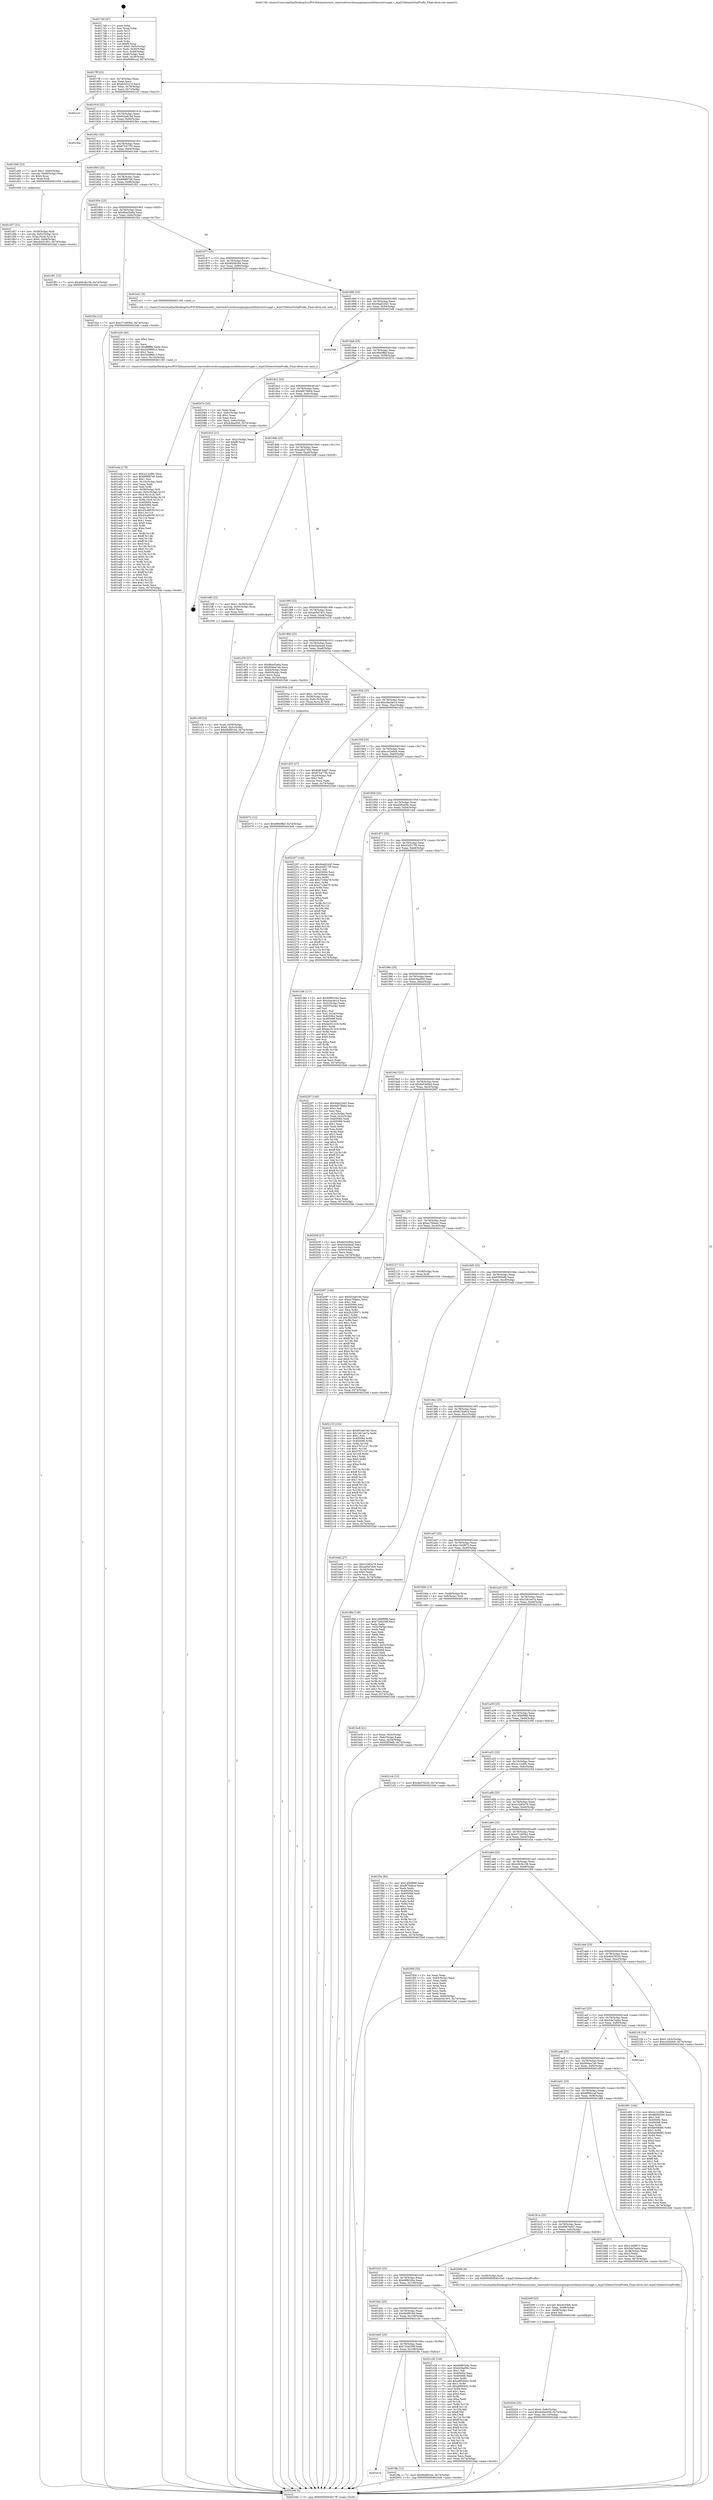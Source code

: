 digraph "0x4017d0" {
  label = "0x4017d0 (/mnt/c/Users/mathe/Desktop/tcc/POCII/binaries/extr_reactosdriversbusacpiacpicautilitiesutstrsuppt.c_AcpiUtDetectOctalPrefix_Final-ollvm.out::main(0))"
  labelloc = "t"
  node[shape=record]

  Entry [label="",width=0.3,height=0.3,shape=circle,fillcolor=black,style=filled]
  "0x4017ff" [label="{
     0x4017ff [23]\l
     | [instrs]\l
     &nbsp;&nbsp;0x4017ff \<+3\>: mov -0x74(%rbp),%eax\l
     &nbsp;&nbsp;0x401802 \<+2\>: mov %eax,%ecx\l
     &nbsp;&nbsp;0x401804 \<+6\>: sub $0x8325221f,%ecx\l
     &nbsp;&nbsp;0x40180a \<+3\>: mov %eax,-0x78(%rbp)\l
     &nbsp;&nbsp;0x40180d \<+3\>: mov %ecx,-0x7c(%rbp)\l
     &nbsp;&nbsp;0x401810 \<+6\>: je 00000000004021e3 \<main+0xa13\>\l
  }"]
  "0x4021e3" [label="{
     0x4021e3\l
  }", style=dashed]
  "0x401816" [label="{
     0x401816 [22]\l
     | [instrs]\l
     &nbsp;&nbsp;0x401816 \<+5\>: jmp 000000000040181b \<main+0x4b\>\l
     &nbsp;&nbsp;0x40181b \<+3\>: mov -0x78(%rbp),%eax\l
     &nbsp;&nbsp;0x40181e \<+5\>: sub $0x853a819d,%eax\l
     &nbsp;&nbsp;0x401823 \<+3\>: mov %eax,-0x80(%rbp)\l
     &nbsp;&nbsp;0x401826 \<+6\>: je 00000000004023be \<main+0xbee\>\l
  }"]
  Exit [label="",width=0.3,height=0.3,shape=circle,fillcolor=black,style=filled,peripheries=2]
  "0x4023be" [label="{
     0x4023be\l
  }", style=dashed]
  "0x40182c" [label="{
     0x40182c [25]\l
     | [instrs]\l
     &nbsp;&nbsp;0x40182c \<+5\>: jmp 0000000000401831 \<main+0x61\>\l
     &nbsp;&nbsp;0x401831 \<+3\>: mov -0x78(%rbp),%eax\l
     &nbsp;&nbsp;0x401834 \<+5\>: sub $0x875477f5,%eax\l
     &nbsp;&nbsp;0x401839 \<+6\>: mov %eax,-0x84(%rbp)\l
     &nbsp;&nbsp;0x40183f \<+6\>: je 0000000000401d40 \<main+0x570\>\l
  }"]
  "0x402133" [label="{
     0x402133 [152]\l
     | [instrs]\l
     &nbsp;&nbsp;0x402133 \<+5\>: mov $0x853a819d,%ecx\l
     &nbsp;&nbsp;0x402138 \<+5\>: mov $0x1bb1ee7a,%edx\l
     &nbsp;&nbsp;0x40213d \<+3\>: mov $0x1,%sil\l
     &nbsp;&nbsp;0x402140 \<+8\>: mov 0x405064,%r8d\l
     &nbsp;&nbsp;0x402148 \<+8\>: mov 0x405068,%r9d\l
     &nbsp;&nbsp;0x402150 \<+3\>: mov %r8d,%r10d\l
     &nbsp;&nbsp;0x402153 \<+7\>: add $0x3767c147,%r10d\l
     &nbsp;&nbsp;0x40215a \<+4\>: sub $0x1,%r10d\l
     &nbsp;&nbsp;0x40215e \<+7\>: sub $0x3767c147,%r10d\l
     &nbsp;&nbsp;0x402165 \<+4\>: imul %r10d,%r8d\l
     &nbsp;&nbsp;0x402169 \<+4\>: and $0x1,%r8d\l
     &nbsp;&nbsp;0x40216d \<+4\>: cmp $0x0,%r8d\l
     &nbsp;&nbsp;0x402171 \<+4\>: sete %r11b\l
     &nbsp;&nbsp;0x402175 \<+4\>: cmp $0xa,%r9d\l
     &nbsp;&nbsp;0x402179 \<+3\>: setl %bl\l
     &nbsp;&nbsp;0x40217c \<+3\>: mov %r11b,%r14b\l
     &nbsp;&nbsp;0x40217f \<+4\>: xor $0xff,%r14b\l
     &nbsp;&nbsp;0x402183 \<+3\>: mov %bl,%r15b\l
     &nbsp;&nbsp;0x402186 \<+4\>: xor $0xff,%r15b\l
     &nbsp;&nbsp;0x40218a \<+4\>: xor $0x1,%sil\l
     &nbsp;&nbsp;0x40218e \<+3\>: mov %r14b,%r12b\l
     &nbsp;&nbsp;0x402191 \<+4\>: and $0xff,%r12b\l
     &nbsp;&nbsp;0x402195 \<+3\>: and %sil,%r11b\l
     &nbsp;&nbsp;0x402198 \<+3\>: mov %r15b,%r13b\l
     &nbsp;&nbsp;0x40219b \<+4\>: and $0xff,%r13b\l
     &nbsp;&nbsp;0x40219f \<+3\>: and %sil,%bl\l
     &nbsp;&nbsp;0x4021a2 \<+3\>: or %r11b,%r12b\l
     &nbsp;&nbsp;0x4021a5 \<+3\>: or %bl,%r13b\l
     &nbsp;&nbsp;0x4021a8 \<+3\>: xor %r13b,%r12b\l
     &nbsp;&nbsp;0x4021ab \<+3\>: or %r15b,%r14b\l
     &nbsp;&nbsp;0x4021ae \<+4\>: xor $0xff,%r14b\l
     &nbsp;&nbsp;0x4021b2 \<+4\>: or $0x1,%sil\l
     &nbsp;&nbsp;0x4021b6 \<+3\>: and %sil,%r14b\l
     &nbsp;&nbsp;0x4021b9 \<+3\>: or %r14b,%r12b\l
     &nbsp;&nbsp;0x4021bc \<+4\>: test $0x1,%r12b\l
     &nbsp;&nbsp;0x4021c0 \<+3\>: cmovne %edx,%ecx\l
     &nbsp;&nbsp;0x4021c3 \<+3\>: mov %ecx,-0x74(%rbp)\l
     &nbsp;&nbsp;0x4021c6 \<+5\>: jmp 00000000004023dd \<main+0xc0d\>\l
  }"]
  "0x401d40" [label="{
     0x401d40 [23]\l
     | [instrs]\l
     &nbsp;&nbsp;0x401d40 \<+7\>: movl $0x1,-0x60(%rbp)\l
     &nbsp;&nbsp;0x401d47 \<+4\>: movslq -0x60(%rbp),%rax\l
     &nbsp;&nbsp;0x401d4b \<+4\>: shl $0x0,%rax\l
     &nbsp;&nbsp;0x401d4f \<+3\>: mov %rax,%rdi\l
     &nbsp;&nbsp;0x401d52 \<+5\>: call 0000000000401050 \<malloc@plt\>\l
     | [calls]\l
     &nbsp;&nbsp;0x401050 \{1\} (unknown)\l
  }"]
  "0x401845" [label="{
     0x401845 [25]\l
     | [instrs]\l
     &nbsp;&nbsp;0x401845 \<+5\>: jmp 000000000040184a \<main+0x7a\>\l
     &nbsp;&nbsp;0x40184a \<+3\>: mov -0x78(%rbp),%eax\l
     &nbsp;&nbsp;0x40184d \<+5\>: sub $0x899f97e6,%eax\l
     &nbsp;&nbsp;0x401852 \<+6\>: mov %eax,-0x88(%rbp)\l
     &nbsp;&nbsp;0x401858 \<+6\>: je 0000000000401f01 \<main+0x731\>\l
  }"]
  "0x402072" [label="{
     0x402072 [12]\l
     | [instrs]\l
     &nbsp;&nbsp;0x402072 \<+7\>: movl $0x9660ffef,-0x74(%rbp)\l
     &nbsp;&nbsp;0x402079 \<+5\>: jmp 00000000004023dd \<main+0xc0d\>\l
  }"]
  "0x401f01" [label="{
     0x401f01 [12]\l
     | [instrs]\l
     &nbsp;&nbsp;0x401f01 \<+7\>: movl $0x40b3b158,-0x74(%rbp)\l
     &nbsp;&nbsp;0x401f08 \<+5\>: jmp 00000000004023dd \<main+0xc0d\>\l
  }"]
  "0x40185e" [label="{
     0x40185e [25]\l
     | [instrs]\l
     &nbsp;&nbsp;0x40185e \<+5\>: jmp 0000000000401863 \<main+0x93\>\l
     &nbsp;&nbsp;0x401863 \<+3\>: mov -0x78(%rbp),%eax\l
     &nbsp;&nbsp;0x401866 \<+5\>: sub $0x8ba45a6a,%eax\l
     &nbsp;&nbsp;0x40186b \<+6\>: mov %eax,-0x8c(%rbp)\l
     &nbsp;&nbsp;0x401871 \<+6\>: je 0000000000401f2e \<main+0x75e\>\l
  }"]
  "0x402026" [label="{
     0x402026 [25]\l
     | [instrs]\l
     &nbsp;&nbsp;0x402026 \<+7\>: movl $0x0,-0x6c(%rbp)\l
     &nbsp;&nbsp;0x40202d \<+7\>: movl $0xdc9ae056,-0x74(%rbp)\l
     &nbsp;&nbsp;0x402034 \<+6\>: mov %eax,-0x110(%rbp)\l
     &nbsp;&nbsp;0x40203a \<+5\>: jmp 00000000004023dd \<main+0xc0d\>\l
  }"]
  "0x401f2e" [label="{
     0x401f2e [12]\l
     | [instrs]\l
     &nbsp;&nbsp;0x401f2e \<+7\>: movl $0x371695b2,-0x74(%rbp)\l
     &nbsp;&nbsp;0x401f35 \<+5\>: jmp 00000000004023dd \<main+0xc0d\>\l
  }"]
  "0x401877" [label="{
     0x401877 [25]\l
     | [instrs]\l
     &nbsp;&nbsp;0x401877 \<+5\>: jmp 000000000040187c \<main+0xac\>\l
     &nbsp;&nbsp;0x40187c \<+3\>: mov -0x78(%rbp),%eax\l
     &nbsp;&nbsp;0x40187f \<+5\>: sub $0x8fd56284,%eax\l
     &nbsp;&nbsp;0x401884 \<+6\>: mov %eax,-0x90(%rbp)\l
     &nbsp;&nbsp;0x40188a \<+6\>: je 0000000000401e21 \<main+0x651\>\l
  }"]
  "0x40200f" [label="{
     0x40200f [23]\l
     | [instrs]\l
     &nbsp;&nbsp;0x40200f \<+10\>: movabs $0x4030b6,%rdi\l
     &nbsp;&nbsp;0x402019 \<+3\>: mov %eax,-0x68(%rbp)\l
     &nbsp;&nbsp;0x40201c \<+3\>: mov -0x68(%rbp),%esi\l
     &nbsp;&nbsp;0x40201f \<+2\>: mov $0x0,%al\l
     &nbsp;&nbsp;0x402021 \<+5\>: call 0000000000401040 \<printf@plt\>\l
     | [calls]\l
     &nbsp;&nbsp;0x401040 \{1\} (unknown)\l
  }"]
  "0x401e21" [label="{
     0x401e21 [5]\l
     | [instrs]\l
     &nbsp;&nbsp;0x401e21 \<+5\>: call 0000000000401160 \<next_i\>\l
     | [calls]\l
     &nbsp;&nbsp;0x401160 \{1\} (/mnt/c/Users/mathe/Desktop/tcc/POCII/binaries/extr_reactosdriversbusacpiacpicautilitiesutstrsuppt.c_AcpiUtDetectOctalPrefix_Final-ollvm.out::next_i)\l
  }"]
  "0x401890" [label="{
     0x401890 [25]\l
     | [instrs]\l
     &nbsp;&nbsp;0x401890 \<+5\>: jmp 0000000000401895 \<main+0xc5\>\l
     &nbsp;&nbsp;0x401895 \<+3\>: mov -0x78(%rbp),%eax\l
     &nbsp;&nbsp;0x401898 \<+5\>: sub $0x94a02445,%eax\l
     &nbsp;&nbsp;0x40189d \<+6\>: mov %eax,-0x94(%rbp)\l
     &nbsp;&nbsp;0x4018a3 \<+6\>: je 00000000004023d6 \<main+0xc06\>\l
  }"]
  "0x401b7e" [label="{
     0x401b7e\l
  }", style=dashed]
  "0x4023d6" [label="{
     0x4023d6\l
  }", style=dashed]
  "0x4018a9" [label="{
     0x4018a9 [25]\l
     | [instrs]\l
     &nbsp;&nbsp;0x4018a9 \<+5\>: jmp 00000000004018ae \<main+0xde\>\l
     &nbsp;&nbsp;0x4018ae \<+3\>: mov -0x78(%rbp),%eax\l
     &nbsp;&nbsp;0x4018b1 \<+5\>: sub $0x9660ffef,%eax\l
     &nbsp;&nbsp;0x4018b6 \<+6\>: mov %eax,-0x98(%rbp)\l
     &nbsp;&nbsp;0x4018bc \<+6\>: je 000000000040207e \<main+0x8ae\>\l
  }"]
  "0x401ffa" [label="{
     0x401ffa [12]\l
     | [instrs]\l
     &nbsp;&nbsp;0x401ffa \<+7\>: movl $0x6bdf916d,-0x74(%rbp)\l
     &nbsp;&nbsp;0x402001 \<+5\>: jmp 00000000004023dd \<main+0xc0d\>\l
  }"]
  "0x40207e" [label="{
     0x40207e [25]\l
     | [instrs]\l
     &nbsp;&nbsp;0x40207e \<+2\>: xor %eax,%eax\l
     &nbsp;&nbsp;0x402080 \<+3\>: mov -0x6c(%rbp),%ecx\l
     &nbsp;&nbsp;0x402083 \<+3\>: sub $0x1,%eax\l
     &nbsp;&nbsp;0x402086 \<+2\>: sub %eax,%ecx\l
     &nbsp;&nbsp;0x402088 \<+3\>: mov %ecx,-0x6c(%rbp)\l
     &nbsp;&nbsp;0x40208b \<+7\>: movl $0xdc9ae056,-0x74(%rbp)\l
     &nbsp;&nbsp;0x402092 \<+5\>: jmp 00000000004023dd \<main+0xc0d\>\l
  }"]
  "0x4018c2" [label="{
     0x4018c2 [25]\l
     | [instrs]\l
     &nbsp;&nbsp;0x4018c2 \<+5\>: jmp 00000000004018c7 \<main+0xf7\>\l
     &nbsp;&nbsp;0x4018c7 \<+3\>: mov -0x78(%rbp),%eax\l
     &nbsp;&nbsp;0x4018ca \<+5\>: sub $0x9d079b64,%eax\l
     &nbsp;&nbsp;0x4018cf \<+6\>: mov %eax,-0x9c(%rbp)\l
     &nbsp;&nbsp;0x4018d5 \<+6\>: je 0000000000402323 \<main+0xb53\>\l
  }"]
  "0x401e4e" [label="{
     0x401e4e [179]\l
     | [instrs]\l
     &nbsp;&nbsp;0x401e4e \<+5\>: mov $0x2c12cf0b,%ecx\l
     &nbsp;&nbsp;0x401e53 \<+5\>: mov $0x899f97e6,%edx\l
     &nbsp;&nbsp;0x401e58 \<+3\>: mov $0x1,%sil\l
     &nbsp;&nbsp;0x401e5b \<+6\>: mov -0x10c(%rbp),%edi\l
     &nbsp;&nbsp;0x401e61 \<+3\>: imul %eax,%edi\l
     &nbsp;&nbsp;0x401e64 \<+3\>: mov %dil,%r8b\l
     &nbsp;&nbsp;0x401e67 \<+4\>: mov -0x58(%rbp),%r9\l
     &nbsp;&nbsp;0x401e6b \<+4\>: movslq -0x5c(%rbp),%r10\l
     &nbsp;&nbsp;0x401e6f \<+4\>: mov (%r9,%r10,8),%r9\l
     &nbsp;&nbsp;0x401e73 \<+4\>: movslq -0x64(%rbp),%r10\l
     &nbsp;&nbsp;0x401e77 \<+4\>: mov %r8b,(%r9,%r10,1)\l
     &nbsp;&nbsp;0x401e7b \<+7\>: mov 0x405064,%eax\l
     &nbsp;&nbsp;0x401e82 \<+7\>: mov 0x405068,%edi\l
     &nbsp;&nbsp;0x401e89 \<+3\>: mov %eax,%r11d\l
     &nbsp;&nbsp;0x401e8c \<+7\>: add $0x45cd8039,%r11d\l
     &nbsp;&nbsp;0x401e93 \<+4\>: sub $0x1,%r11d\l
     &nbsp;&nbsp;0x401e97 \<+7\>: sub $0x45cd8039,%r11d\l
     &nbsp;&nbsp;0x401e9e \<+4\>: imul %r11d,%eax\l
     &nbsp;&nbsp;0x401ea2 \<+3\>: and $0x1,%eax\l
     &nbsp;&nbsp;0x401ea5 \<+3\>: cmp $0x0,%eax\l
     &nbsp;&nbsp;0x401ea8 \<+4\>: sete %r8b\l
     &nbsp;&nbsp;0x401eac \<+3\>: cmp $0xa,%edi\l
     &nbsp;&nbsp;0x401eaf \<+3\>: setl %bl\l
     &nbsp;&nbsp;0x401eb2 \<+3\>: mov %r8b,%r14b\l
     &nbsp;&nbsp;0x401eb5 \<+4\>: xor $0xff,%r14b\l
     &nbsp;&nbsp;0x401eb9 \<+3\>: mov %bl,%r15b\l
     &nbsp;&nbsp;0x401ebc \<+4\>: xor $0xff,%r15b\l
     &nbsp;&nbsp;0x401ec0 \<+4\>: xor $0x0,%sil\l
     &nbsp;&nbsp;0x401ec4 \<+3\>: mov %r14b,%r12b\l
     &nbsp;&nbsp;0x401ec7 \<+4\>: and $0x0,%r12b\l
     &nbsp;&nbsp;0x401ecb \<+3\>: and %sil,%r8b\l
     &nbsp;&nbsp;0x401ece \<+3\>: mov %r15b,%r13b\l
     &nbsp;&nbsp;0x401ed1 \<+4\>: and $0x0,%r13b\l
     &nbsp;&nbsp;0x401ed5 \<+3\>: and %sil,%bl\l
     &nbsp;&nbsp;0x401ed8 \<+3\>: or %r8b,%r12b\l
     &nbsp;&nbsp;0x401edb \<+3\>: or %bl,%r13b\l
     &nbsp;&nbsp;0x401ede \<+3\>: xor %r13b,%r12b\l
     &nbsp;&nbsp;0x401ee1 \<+3\>: or %r15b,%r14b\l
     &nbsp;&nbsp;0x401ee4 \<+4\>: xor $0xff,%r14b\l
     &nbsp;&nbsp;0x401ee8 \<+4\>: or $0x0,%sil\l
     &nbsp;&nbsp;0x401eec \<+3\>: and %sil,%r14b\l
     &nbsp;&nbsp;0x401eef \<+3\>: or %r14b,%r12b\l
     &nbsp;&nbsp;0x401ef2 \<+4\>: test $0x1,%r12b\l
     &nbsp;&nbsp;0x401ef6 \<+3\>: cmovne %edx,%ecx\l
     &nbsp;&nbsp;0x401ef9 \<+3\>: mov %ecx,-0x74(%rbp)\l
     &nbsp;&nbsp;0x401efc \<+5\>: jmp 00000000004023dd \<main+0xc0d\>\l
  }"]
  "0x402323" [label="{
     0x402323 [21]\l
     | [instrs]\l
     &nbsp;&nbsp;0x402323 \<+3\>: mov -0x2c(%rbp),%eax\l
     &nbsp;&nbsp;0x402326 \<+7\>: add $0xf8,%rsp\l
     &nbsp;&nbsp;0x40232d \<+1\>: pop %rbx\l
     &nbsp;&nbsp;0x40232e \<+2\>: pop %r12\l
     &nbsp;&nbsp;0x402330 \<+2\>: pop %r13\l
     &nbsp;&nbsp;0x402332 \<+2\>: pop %r14\l
     &nbsp;&nbsp;0x402334 \<+2\>: pop %r15\l
     &nbsp;&nbsp;0x402336 \<+1\>: pop %rbp\l
     &nbsp;&nbsp;0x402337 \<+1\>: ret\l
  }"]
  "0x4018db" [label="{
     0x4018db [25]\l
     | [instrs]\l
     &nbsp;&nbsp;0x4018db \<+5\>: jmp 00000000004018e0 \<main+0x110\>\l
     &nbsp;&nbsp;0x4018e0 \<+3\>: mov -0x78(%rbp),%eax\l
     &nbsp;&nbsp;0x4018e3 \<+5\>: sub $0xa40d7d26,%eax\l
     &nbsp;&nbsp;0x4018e8 \<+6\>: mov %eax,-0xa0(%rbp)\l
     &nbsp;&nbsp;0x4018ee \<+6\>: je 0000000000401bf8 \<main+0x428\>\l
  }"]
  "0x401e26" [label="{
     0x401e26 [40]\l
     | [instrs]\l
     &nbsp;&nbsp;0x401e26 \<+5\>: mov $0x2,%ecx\l
     &nbsp;&nbsp;0x401e2b \<+1\>: cltd\l
     &nbsp;&nbsp;0x401e2c \<+2\>: idiv %ecx\l
     &nbsp;&nbsp;0x401e2e \<+6\>: imul $0xfffffffe,%edx,%ecx\l
     &nbsp;&nbsp;0x401e34 \<+6\>: add $0x54088813,%ecx\l
     &nbsp;&nbsp;0x401e3a \<+3\>: add $0x1,%ecx\l
     &nbsp;&nbsp;0x401e3d \<+6\>: sub $0x54088813,%ecx\l
     &nbsp;&nbsp;0x401e43 \<+6\>: mov %ecx,-0x10c(%rbp)\l
     &nbsp;&nbsp;0x401e49 \<+5\>: call 0000000000401160 \<next_i\>\l
     | [calls]\l
     &nbsp;&nbsp;0x401160 \{1\} (/mnt/c/Users/mathe/Desktop/tcc/POCII/binaries/extr_reactosdriversbusacpiacpicautilitiesutstrsuppt.c_AcpiUtDetectOctalPrefix_Final-ollvm.out::next_i)\l
  }"]
  "0x401bf8" [label="{
     0x401bf8 [23]\l
     | [instrs]\l
     &nbsp;&nbsp;0x401bf8 \<+7\>: movl $0x1,-0x50(%rbp)\l
     &nbsp;&nbsp;0x401bff \<+4\>: movslq -0x50(%rbp),%rax\l
     &nbsp;&nbsp;0x401c03 \<+4\>: shl $0x3,%rax\l
     &nbsp;&nbsp;0x401c07 \<+3\>: mov %rax,%rdi\l
     &nbsp;&nbsp;0x401c0a \<+5\>: call 0000000000401050 \<malloc@plt\>\l
     | [calls]\l
     &nbsp;&nbsp;0x401050 \{1\} (unknown)\l
  }"]
  "0x4018f4" [label="{
     0x4018f4 [25]\l
     | [instrs]\l
     &nbsp;&nbsp;0x4018f4 \<+5\>: jmp 00000000004018f9 \<main+0x129\>\l
     &nbsp;&nbsp;0x4018f9 \<+3\>: mov -0x78(%rbp),%eax\l
     &nbsp;&nbsp;0x4018fc \<+5\>: sub $0xab5d1401,%eax\l
     &nbsp;&nbsp;0x401901 \<+6\>: mov %eax,-0xa4(%rbp)\l
     &nbsp;&nbsp;0x401907 \<+6\>: je 0000000000401d76 \<main+0x5a6\>\l
  }"]
  "0x401d57" [label="{
     0x401d57 [31]\l
     | [instrs]\l
     &nbsp;&nbsp;0x401d57 \<+4\>: mov -0x58(%rbp),%rdi\l
     &nbsp;&nbsp;0x401d5b \<+4\>: movslq -0x5c(%rbp),%rcx\l
     &nbsp;&nbsp;0x401d5f \<+4\>: mov %rax,(%rdi,%rcx,8)\l
     &nbsp;&nbsp;0x401d63 \<+7\>: movl $0x0,-0x64(%rbp)\l
     &nbsp;&nbsp;0x401d6a \<+7\>: movl $0xab5d1401,-0x74(%rbp)\l
     &nbsp;&nbsp;0x401d71 \<+5\>: jmp 00000000004023dd \<main+0xc0d\>\l
  }"]
  "0x401d76" [label="{
     0x401d76 [27]\l
     | [instrs]\l
     &nbsp;&nbsp;0x401d76 \<+5\>: mov $0x8ba45a6a,%eax\l
     &nbsp;&nbsp;0x401d7b \<+5\>: mov $0x60dea7a6,%ecx\l
     &nbsp;&nbsp;0x401d80 \<+3\>: mov -0x64(%rbp),%edx\l
     &nbsp;&nbsp;0x401d83 \<+3\>: cmp -0x60(%rbp),%edx\l
     &nbsp;&nbsp;0x401d86 \<+3\>: cmovl %ecx,%eax\l
     &nbsp;&nbsp;0x401d89 \<+3\>: mov %eax,-0x74(%rbp)\l
     &nbsp;&nbsp;0x401d8c \<+5\>: jmp 00000000004023dd \<main+0xc0d\>\l
  }"]
  "0x40190d" [label="{
     0x40190d [25]\l
     | [instrs]\l
     &nbsp;&nbsp;0x40190d \<+5\>: jmp 0000000000401912 \<main+0x142\>\l
     &nbsp;&nbsp;0x401912 \<+3\>: mov -0x78(%rbp),%eax\l
     &nbsp;&nbsp;0x401915 \<+5\>: sub $0xb54a4ea6,%eax\l
     &nbsp;&nbsp;0x40191a \<+6\>: mov %eax,-0xa8(%rbp)\l
     &nbsp;&nbsp;0x401920 \<+6\>: je 000000000040205a \<main+0x88a\>\l
  }"]
  "0x401b65" [label="{
     0x401b65 [25]\l
     | [instrs]\l
     &nbsp;&nbsp;0x401b65 \<+5\>: jmp 0000000000401b6a \<main+0x39a\>\l
     &nbsp;&nbsp;0x401b6a \<+3\>: mov -0x78(%rbp),%eax\l
     &nbsp;&nbsp;0x401b6d \<+5\>: sub $0x72d4259f,%eax\l
     &nbsp;&nbsp;0x401b72 \<+6\>: mov %eax,-0x108(%rbp)\l
     &nbsp;&nbsp;0x401b78 \<+6\>: je 0000000000401ffa \<main+0x82a\>\l
  }"]
  "0x40205a" [label="{
     0x40205a [24]\l
     | [instrs]\l
     &nbsp;&nbsp;0x40205a \<+7\>: movl $0x1,-0x70(%rbp)\l
     &nbsp;&nbsp;0x402061 \<+4\>: mov -0x58(%rbp),%rax\l
     &nbsp;&nbsp;0x402065 \<+4\>: movslq -0x6c(%rbp),%rcx\l
     &nbsp;&nbsp;0x402069 \<+4\>: mov (%rax,%rcx,8),%rdi\l
     &nbsp;&nbsp;0x40206d \<+5\>: call 0000000000401030 \<free@plt\>\l
     | [calls]\l
     &nbsp;&nbsp;0x401030 \{1\} (unknown)\l
  }"]
  "0x401926" [label="{
     0x401926 [25]\l
     | [instrs]\l
     &nbsp;&nbsp;0x401926 \<+5\>: jmp 000000000040192b \<main+0x15b\>\l
     &nbsp;&nbsp;0x40192b \<+3\>: mov -0x78(%rbp),%eax\l
     &nbsp;&nbsp;0x40192e \<+5\>: sub $0xcbacde1d,%eax\l
     &nbsp;&nbsp;0x401933 \<+6\>: mov %eax,-0xac(%rbp)\l
     &nbsp;&nbsp;0x401939 \<+6\>: je 0000000000401d25 \<main+0x555\>\l
  }"]
  "0x401c26" [label="{
     0x401c26 [144]\l
     | [instrs]\l
     &nbsp;&nbsp;0x401c26 \<+5\>: mov $0x69f8326a,%eax\l
     &nbsp;&nbsp;0x401c2b \<+5\>: mov $0xd29ad5fc,%ecx\l
     &nbsp;&nbsp;0x401c30 \<+2\>: mov $0x1,%dl\l
     &nbsp;&nbsp;0x401c32 \<+7\>: mov 0x405064,%esi\l
     &nbsp;&nbsp;0x401c39 \<+7\>: mov 0x405068,%edi\l
     &nbsp;&nbsp;0x401c40 \<+3\>: mov %esi,%r8d\l
     &nbsp;&nbsp;0x401c43 \<+7\>: add $0xa9f564d2,%r8d\l
     &nbsp;&nbsp;0x401c4a \<+4\>: sub $0x1,%r8d\l
     &nbsp;&nbsp;0x401c4e \<+7\>: sub $0xa9f564d2,%r8d\l
     &nbsp;&nbsp;0x401c55 \<+4\>: imul %r8d,%esi\l
     &nbsp;&nbsp;0x401c59 \<+3\>: and $0x1,%esi\l
     &nbsp;&nbsp;0x401c5c \<+3\>: cmp $0x0,%esi\l
     &nbsp;&nbsp;0x401c5f \<+4\>: sete %r9b\l
     &nbsp;&nbsp;0x401c63 \<+3\>: cmp $0xa,%edi\l
     &nbsp;&nbsp;0x401c66 \<+4\>: setl %r10b\l
     &nbsp;&nbsp;0x401c6a \<+3\>: mov %r9b,%r11b\l
     &nbsp;&nbsp;0x401c6d \<+4\>: xor $0xff,%r11b\l
     &nbsp;&nbsp;0x401c71 \<+3\>: mov %r10b,%bl\l
     &nbsp;&nbsp;0x401c74 \<+3\>: xor $0xff,%bl\l
     &nbsp;&nbsp;0x401c77 \<+3\>: xor $0x1,%dl\l
     &nbsp;&nbsp;0x401c7a \<+3\>: mov %r11b,%r14b\l
     &nbsp;&nbsp;0x401c7d \<+4\>: and $0xff,%r14b\l
     &nbsp;&nbsp;0x401c81 \<+3\>: and %dl,%r9b\l
     &nbsp;&nbsp;0x401c84 \<+3\>: mov %bl,%r15b\l
     &nbsp;&nbsp;0x401c87 \<+4\>: and $0xff,%r15b\l
     &nbsp;&nbsp;0x401c8b \<+3\>: and %dl,%r10b\l
     &nbsp;&nbsp;0x401c8e \<+3\>: or %r9b,%r14b\l
     &nbsp;&nbsp;0x401c91 \<+3\>: or %r10b,%r15b\l
     &nbsp;&nbsp;0x401c94 \<+3\>: xor %r15b,%r14b\l
     &nbsp;&nbsp;0x401c97 \<+3\>: or %bl,%r11b\l
     &nbsp;&nbsp;0x401c9a \<+4\>: xor $0xff,%r11b\l
     &nbsp;&nbsp;0x401c9e \<+3\>: or $0x1,%dl\l
     &nbsp;&nbsp;0x401ca1 \<+3\>: and %dl,%r11b\l
     &nbsp;&nbsp;0x401ca4 \<+3\>: or %r11b,%r14b\l
     &nbsp;&nbsp;0x401ca7 \<+4\>: test $0x1,%r14b\l
     &nbsp;&nbsp;0x401cab \<+3\>: cmovne %ecx,%eax\l
     &nbsp;&nbsp;0x401cae \<+3\>: mov %eax,-0x74(%rbp)\l
     &nbsp;&nbsp;0x401cb1 \<+5\>: jmp 00000000004023dd \<main+0xc0d\>\l
  }"]
  "0x401d25" [label="{
     0x401d25 [27]\l
     | [instrs]\l
     &nbsp;&nbsp;0x401d25 \<+5\>: mov $0x6987bdd7,%eax\l
     &nbsp;&nbsp;0x401d2a \<+5\>: mov $0x875477f5,%ecx\l
     &nbsp;&nbsp;0x401d2f \<+3\>: mov -0x2d(%rbp),%dl\l
     &nbsp;&nbsp;0x401d32 \<+3\>: test $0x1,%dl\l
     &nbsp;&nbsp;0x401d35 \<+3\>: cmovne %ecx,%eax\l
     &nbsp;&nbsp;0x401d38 \<+3\>: mov %eax,-0x74(%rbp)\l
     &nbsp;&nbsp;0x401d3b \<+5\>: jmp 00000000004023dd \<main+0xc0d\>\l
  }"]
  "0x40193f" [label="{
     0x40193f [25]\l
     | [instrs]\l
     &nbsp;&nbsp;0x40193f \<+5\>: jmp 0000000000401944 \<main+0x174\>\l
     &nbsp;&nbsp;0x401944 \<+3\>: mov -0x78(%rbp),%eax\l
     &nbsp;&nbsp;0x401947 \<+5\>: sub $0xcc02e9c6,%eax\l
     &nbsp;&nbsp;0x40194c \<+6\>: mov %eax,-0xb0(%rbp)\l
     &nbsp;&nbsp;0x401952 \<+6\>: je 0000000000402207 \<main+0xa37\>\l
  }"]
  "0x401b4c" [label="{
     0x401b4c [25]\l
     | [instrs]\l
     &nbsp;&nbsp;0x401b4c \<+5\>: jmp 0000000000401b51 \<main+0x381\>\l
     &nbsp;&nbsp;0x401b51 \<+3\>: mov -0x78(%rbp),%eax\l
     &nbsp;&nbsp;0x401b54 \<+5\>: sub $0x6bdf916d,%eax\l
     &nbsp;&nbsp;0x401b59 \<+6\>: mov %eax,-0x104(%rbp)\l
     &nbsp;&nbsp;0x401b5f \<+6\>: je 0000000000401c26 \<main+0x456\>\l
  }"]
  "0x402207" [label="{
     0x402207 [144]\l
     | [instrs]\l
     &nbsp;&nbsp;0x402207 \<+5\>: mov $0x94a02445,%eax\l
     &nbsp;&nbsp;0x40220c \<+5\>: mov $0xd3d517f5,%ecx\l
     &nbsp;&nbsp;0x402211 \<+2\>: mov $0x1,%dl\l
     &nbsp;&nbsp;0x402213 \<+7\>: mov 0x405064,%esi\l
     &nbsp;&nbsp;0x40221a \<+7\>: mov 0x405068,%edi\l
     &nbsp;&nbsp;0x402221 \<+3\>: mov %esi,%r8d\l
     &nbsp;&nbsp;0x402224 \<+7\>: add $0x27c5be78,%r8d\l
     &nbsp;&nbsp;0x40222b \<+4\>: sub $0x1,%r8d\l
     &nbsp;&nbsp;0x40222f \<+7\>: sub $0x27c5be78,%r8d\l
     &nbsp;&nbsp;0x402236 \<+4\>: imul %r8d,%esi\l
     &nbsp;&nbsp;0x40223a \<+3\>: and $0x1,%esi\l
     &nbsp;&nbsp;0x40223d \<+3\>: cmp $0x0,%esi\l
     &nbsp;&nbsp;0x402240 \<+4\>: sete %r9b\l
     &nbsp;&nbsp;0x402244 \<+3\>: cmp $0xa,%edi\l
     &nbsp;&nbsp;0x402247 \<+4\>: setl %r10b\l
     &nbsp;&nbsp;0x40224b \<+3\>: mov %r9b,%r11b\l
     &nbsp;&nbsp;0x40224e \<+4\>: xor $0xff,%r11b\l
     &nbsp;&nbsp;0x402252 \<+3\>: mov %r10b,%bl\l
     &nbsp;&nbsp;0x402255 \<+3\>: xor $0xff,%bl\l
     &nbsp;&nbsp;0x402258 \<+3\>: xor $0x0,%dl\l
     &nbsp;&nbsp;0x40225b \<+3\>: mov %r11b,%r14b\l
     &nbsp;&nbsp;0x40225e \<+4\>: and $0x0,%r14b\l
     &nbsp;&nbsp;0x402262 \<+3\>: and %dl,%r9b\l
     &nbsp;&nbsp;0x402265 \<+3\>: mov %bl,%r15b\l
     &nbsp;&nbsp;0x402268 \<+4\>: and $0x0,%r15b\l
     &nbsp;&nbsp;0x40226c \<+3\>: and %dl,%r10b\l
     &nbsp;&nbsp;0x40226f \<+3\>: or %r9b,%r14b\l
     &nbsp;&nbsp;0x402272 \<+3\>: or %r10b,%r15b\l
     &nbsp;&nbsp;0x402275 \<+3\>: xor %r15b,%r14b\l
     &nbsp;&nbsp;0x402278 \<+3\>: or %bl,%r11b\l
     &nbsp;&nbsp;0x40227b \<+4\>: xor $0xff,%r11b\l
     &nbsp;&nbsp;0x40227f \<+3\>: or $0x0,%dl\l
     &nbsp;&nbsp;0x402282 \<+3\>: and %dl,%r11b\l
     &nbsp;&nbsp;0x402285 \<+3\>: or %r11b,%r14b\l
     &nbsp;&nbsp;0x402288 \<+4\>: test $0x1,%r14b\l
     &nbsp;&nbsp;0x40228c \<+3\>: cmovne %ecx,%eax\l
     &nbsp;&nbsp;0x40228f \<+3\>: mov %eax,-0x74(%rbp)\l
     &nbsp;&nbsp;0x402292 \<+5\>: jmp 00000000004023dd \<main+0xc0d\>\l
  }"]
  "0x401958" [label="{
     0x401958 [25]\l
     | [instrs]\l
     &nbsp;&nbsp;0x401958 \<+5\>: jmp 000000000040195d \<main+0x18d\>\l
     &nbsp;&nbsp;0x40195d \<+3\>: mov -0x78(%rbp),%eax\l
     &nbsp;&nbsp;0x401960 \<+5\>: sub $0xd29ad5fc,%eax\l
     &nbsp;&nbsp;0x401965 \<+6\>: mov %eax,-0xb4(%rbp)\l
     &nbsp;&nbsp;0x40196b \<+6\>: je 0000000000401cb6 \<main+0x4e6\>\l
  }"]
  "0x402338" [label="{
     0x402338\l
  }", style=dashed]
  "0x401cb6" [label="{
     0x401cb6 [111]\l
     | [instrs]\l
     &nbsp;&nbsp;0x401cb6 \<+5\>: mov $0x69f8326a,%eax\l
     &nbsp;&nbsp;0x401cbb \<+5\>: mov $0xcbacde1d,%ecx\l
     &nbsp;&nbsp;0x401cc0 \<+3\>: mov -0x5c(%rbp),%edx\l
     &nbsp;&nbsp;0x401cc3 \<+3\>: cmp -0x50(%rbp),%edx\l
     &nbsp;&nbsp;0x401cc6 \<+4\>: setl %sil\l
     &nbsp;&nbsp;0x401cca \<+4\>: and $0x1,%sil\l
     &nbsp;&nbsp;0x401cce \<+4\>: mov %sil,-0x2d(%rbp)\l
     &nbsp;&nbsp;0x401cd2 \<+7\>: mov 0x405064,%edx\l
     &nbsp;&nbsp;0x401cd9 \<+7\>: mov 0x405068,%edi\l
     &nbsp;&nbsp;0x401ce0 \<+3\>: mov %edx,%r8d\l
     &nbsp;&nbsp;0x401ce3 \<+7\>: sub $0xbe351418,%r8d\l
     &nbsp;&nbsp;0x401cea \<+4\>: sub $0x1,%r8d\l
     &nbsp;&nbsp;0x401cee \<+7\>: add $0xbe351418,%r8d\l
     &nbsp;&nbsp;0x401cf5 \<+4\>: imul %r8d,%edx\l
     &nbsp;&nbsp;0x401cf9 \<+3\>: and $0x1,%edx\l
     &nbsp;&nbsp;0x401cfc \<+3\>: cmp $0x0,%edx\l
     &nbsp;&nbsp;0x401cff \<+4\>: sete %sil\l
     &nbsp;&nbsp;0x401d03 \<+3\>: cmp $0xa,%edi\l
     &nbsp;&nbsp;0x401d06 \<+4\>: setl %r9b\l
     &nbsp;&nbsp;0x401d0a \<+3\>: mov %sil,%r10b\l
     &nbsp;&nbsp;0x401d0d \<+3\>: and %r9b,%r10b\l
     &nbsp;&nbsp;0x401d10 \<+3\>: xor %r9b,%sil\l
     &nbsp;&nbsp;0x401d13 \<+3\>: or %sil,%r10b\l
     &nbsp;&nbsp;0x401d16 \<+4\>: test $0x1,%r10b\l
     &nbsp;&nbsp;0x401d1a \<+3\>: cmovne %ecx,%eax\l
     &nbsp;&nbsp;0x401d1d \<+3\>: mov %eax,-0x74(%rbp)\l
     &nbsp;&nbsp;0x401d20 \<+5\>: jmp 00000000004023dd \<main+0xc0d\>\l
  }"]
  "0x401971" [label="{
     0x401971 [25]\l
     | [instrs]\l
     &nbsp;&nbsp;0x401971 \<+5\>: jmp 0000000000401976 \<main+0x1a6\>\l
     &nbsp;&nbsp;0x401976 \<+3\>: mov -0x78(%rbp),%eax\l
     &nbsp;&nbsp;0x401979 \<+5\>: sub $0xd3d517f5,%eax\l
     &nbsp;&nbsp;0x40197e \<+6\>: mov %eax,-0xb8(%rbp)\l
     &nbsp;&nbsp;0x401984 \<+6\>: je 0000000000402297 \<main+0xac7\>\l
  }"]
  "0x401b33" [label="{
     0x401b33 [25]\l
     | [instrs]\l
     &nbsp;&nbsp;0x401b33 \<+5\>: jmp 0000000000401b38 \<main+0x368\>\l
     &nbsp;&nbsp;0x401b38 \<+3\>: mov -0x78(%rbp),%eax\l
     &nbsp;&nbsp;0x401b3b \<+5\>: sub $0x69f8326a,%eax\l
     &nbsp;&nbsp;0x401b40 \<+6\>: mov %eax,-0x100(%rbp)\l
     &nbsp;&nbsp;0x401b46 \<+6\>: je 0000000000402338 \<main+0xb68\>\l
  }"]
  "0x402297" [label="{
     0x402297 [140]\l
     | [instrs]\l
     &nbsp;&nbsp;0x402297 \<+5\>: mov $0x94a02445,%eax\l
     &nbsp;&nbsp;0x40229c \<+5\>: mov $0x9d079b64,%ecx\l
     &nbsp;&nbsp;0x4022a1 \<+2\>: mov $0x1,%dl\l
     &nbsp;&nbsp;0x4022a3 \<+2\>: xor %esi,%esi\l
     &nbsp;&nbsp;0x4022a5 \<+3\>: mov -0x3c(%rbp),%edi\l
     &nbsp;&nbsp;0x4022a8 \<+3\>: mov %edi,-0x2c(%rbp)\l
     &nbsp;&nbsp;0x4022ab \<+7\>: mov 0x405064,%edi\l
     &nbsp;&nbsp;0x4022b2 \<+8\>: mov 0x405068,%r8d\l
     &nbsp;&nbsp;0x4022ba \<+3\>: sub $0x1,%esi\l
     &nbsp;&nbsp;0x4022bd \<+3\>: mov %edi,%r9d\l
     &nbsp;&nbsp;0x4022c0 \<+3\>: add %esi,%r9d\l
     &nbsp;&nbsp;0x4022c3 \<+4\>: imul %r9d,%edi\l
     &nbsp;&nbsp;0x4022c7 \<+3\>: and $0x1,%edi\l
     &nbsp;&nbsp;0x4022ca \<+3\>: cmp $0x0,%edi\l
     &nbsp;&nbsp;0x4022cd \<+4\>: sete %r10b\l
     &nbsp;&nbsp;0x4022d1 \<+4\>: cmp $0xa,%r8d\l
     &nbsp;&nbsp;0x4022d5 \<+4\>: setl %r11b\l
     &nbsp;&nbsp;0x4022d9 \<+3\>: mov %r10b,%bl\l
     &nbsp;&nbsp;0x4022dc \<+3\>: xor $0xff,%bl\l
     &nbsp;&nbsp;0x4022df \<+3\>: mov %r11b,%r14b\l
     &nbsp;&nbsp;0x4022e2 \<+4\>: xor $0xff,%r14b\l
     &nbsp;&nbsp;0x4022e6 \<+3\>: xor $0x1,%dl\l
     &nbsp;&nbsp;0x4022e9 \<+3\>: mov %bl,%r15b\l
     &nbsp;&nbsp;0x4022ec \<+4\>: and $0xff,%r15b\l
     &nbsp;&nbsp;0x4022f0 \<+3\>: and %dl,%r10b\l
     &nbsp;&nbsp;0x4022f3 \<+3\>: mov %r14b,%r12b\l
     &nbsp;&nbsp;0x4022f6 \<+4\>: and $0xff,%r12b\l
     &nbsp;&nbsp;0x4022fa \<+3\>: and %dl,%r11b\l
     &nbsp;&nbsp;0x4022fd \<+3\>: or %r10b,%r15b\l
     &nbsp;&nbsp;0x402300 \<+3\>: or %r11b,%r12b\l
     &nbsp;&nbsp;0x402303 \<+3\>: xor %r12b,%r15b\l
     &nbsp;&nbsp;0x402306 \<+3\>: or %r14b,%bl\l
     &nbsp;&nbsp;0x402309 \<+3\>: xor $0xff,%bl\l
     &nbsp;&nbsp;0x40230c \<+3\>: or $0x1,%dl\l
     &nbsp;&nbsp;0x40230f \<+2\>: and %dl,%bl\l
     &nbsp;&nbsp;0x402311 \<+3\>: or %bl,%r15b\l
     &nbsp;&nbsp;0x402314 \<+4\>: test $0x1,%r15b\l
     &nbsp;&nbsp;0x402318 \<+3\>: cmovne %ecx,%eax\l
     &nbsp;&nbsp;0x40231b \<+3\>: mov %eax,-0x74(%rbp)\l
     &nbsp;&nbsp;0x40231e \<+5\>: jmp 00000000004023dd \<main+0xc0d\>\l
  }"]
  "0x40198a" [label="{
     0x40198a [25]\l
     | [instrs]\l
     &nbsp;&nbsp;0x40198a \<+5\>: jmp 000000000040198f \<main+0x1bf\>\l
     &nbsp;&nbsp;0x40198f \<+3\>: mov -0x78(%rbp),%eax\l
     &nbsp;&nbsp;0x401992 \<+5\>: sub $0xdc9ae056,%eax\l
     &nbsp;&nbsp;0x401997 \<+6\>: mov %eax,-0xbc(%rbp)\l
     &nbsp;&nbsp;0x40199d \<+6\>: je 000000000040203f \<main+0x86f\>\l
  }"]
  "0x402006" [label="{
     0x402006 [9]\l
     | [instrs]\l
     &nbsp;&nbsp;0x402006 \<+4\>: mov -0x58(%rbp),%rdi\l
     &nbsp;&nbsp;0x40200a \<+5\>: call 00000000004015a0 \<AcpiUtDetectOctalPrefix\>\l
     | [calls]\l
     &nbsp;&nbsp;0x4015a0 \{1\} (/mnt/c/Users/mathe/Desktop/tcc/POCII/binaries/extr_reactosdriversbusacpiacpicautilitiesutstrsuppt.c_AcpiUtDetectOctalPrefix_Final-ollvm.out::AcpiUtDetectOctalPrefix)\l
  }"]
  "0x40203f" [label="{
     0x40203f [27]\l
     | [instrs]\l
     &nbsp;&nbsp;0x40203f \<+5\>: mov $0xde03e94d,%eax\l
     &nbsp;&nbsp;0x402044 \<+5\>: mov $0xb54a4ea6,%ecx\l
     &nbsp;&nbsp;0x402049 \<+3\>: mov -0x6c(%rbp),%edx\l
     &nbsp;&nbsp;0x40204c \<+3\>: cmp -0x50(%rbp),%edx\l
     &nbsp;&nbsp;0x40204f \<+3\>: cmovl %ecx,%eax\l
     &nbsp;&nbsp;0x402052 \<+3\>: mov %eax,-0x74(%rbp)\l
     &nbsp;&nbsp;0x402055 \<+5\>: jmp 00000000004023dd \<main+0xc0d\>\l
  }"]
  "0x4019a3" [label="{
     0x4019a3 [25]\l
     | [instrs]\l
     &nbsp;&nbsp;0x4019a3 \<+5\>: jmp 00000000004019a8 \<main+0x1d8\>\l
     &nbsp;&nbsp;0x4019a8 \<+3\>: mov -0x78(%rbp),%eax\l
     &nbsp;&nbsp;0x4019ab \<+5\>: sub $0xde03e94d,%eax\l
     &nbsp;&nbsp;0x4019b0 \<+6\>: mov %eax,-0xc0(%rbp)\l
     &nbsp;&nbsp;0x4019b6 \<+6\>: je 0000000000402097 \<main+0x8c7\>\l
  }"]
  "0x401c0f" [label="{
     0x401c0f [23]\l
     | [instrs]\l
     &nbsp;&nbsp;0x401c0f \<+4\>: mov %rax,-0x58(%rbp)\l
     &nbsp;&nbsp;0x401c13 \<+7\>: movl $0x0,-0x5c(%rbp)\l
     &nbsp;&nbsp;0x401c1a \<+7\>: movl $0x6bdf916d,-0x74(%rbp)\l
     &nbsp;&nbsp;0x401c21 \<+5\>: jmp 00000000004023dd \<main+0xc0d\>\l
  }"]
  "0x402097" [label="{
     0x402097 [144]\l
     | [instrs]\l
     &nbsp;&nbsp;0x402097 \<+5\>: mov $0x853a819d,%eax\l
     &nbsp;&nbsp;0x40209c \<+5\>: mov $0xec784eec,%ecx\l
     &nbsp;&nbsp;0x4020a1 \<+2\>: mov $0x1,%dl\l
     &nbsp;&nbsp;0x4020a3 \<+7\>: mov 0x405064,%esi\l
     &nbsp;&nbsp;0x4020aa \<+7\>: mov 0x405068,%edi\l
     &nbsp;&nbsp;0x4020b1 \<+3\>: mov %esi,%r8d\l
     &nbsp;&nbsp;0x4020b4 \<+7\>: add $0x2b226971,%r8d\l
     &nbsp;&nbsp;0x4020bb \<+4\>: sub $0x1,%r8d\l
     &nbsp;&nbsp;0x4020bf \<+7\>: sub $0x2b226971,%r8d\l
     &nbsp;&nbsp;0x4020c6 \<+4\>: imul %r8d,%esi\l
     &nbsp;&nbsp;0x4020ca \<+3\>: and $0x1,%esi\l
     &nbsp;&nbsp;0x4020cd \<+3\>: cmp $0x0,%esi\l
     &nbsp;&nbsp;0x4020d0 \<+4\>: sete %r9b\l
     &nbsp;&nbsp;0x4020d4 \<+3\>: cmp $0xa,%edi\l
     &nbsp;&nbsp;0x4020d7 \<+4\>: setl %r10b\l
     &nbsp;&nbsp;0x4020db \<+3\>: mov %r9b,%r11b\l
     &nbsp;&nbsp;0x4020de \<+4\>: xor $0xff,%r11b\l
     &nbsp;&nbsp;0x4020e2 \<+3\>: mov %r10b,%bl\l
     &nbsp;&nbsp;0x4020e5 \<+3\>: xor $0xff,%bl\l
     &nbsp;&nbsp;0x4020e8 \<+3\>: xor $0x0,%dl\l
     &nbsp;&nbsp;0x4020eb \<+3\>: mov %r11b,%r14b\l
     &nbsp;&nbsp;0x4020ee \<+4\>: and $0x0,%r14b\l
     &nbsp;&nbsp;0x4020f2 \<+3\>: and %dl,%r9b\l
     &nbsp;&nbsp;0x4020f5 \<+3\>: mov %bl,%r15b\l
     &nbsp;&nbsp;0x4020f8 \<+4\>: and $0x0,%r15b\l
     &nbsp;&nbsp;0x4020fc \<+3\>: and %dl,%r10b\l
     &nbsp;&nbsp;0x4020ff \<+3\>: or %r9b,%r14b\l
     &nbsp;&nbsp;0x402102 \<+3\>: or %r10b,%r15b\l
     &nbsp;&nbsp;0x402105 \<+3\>: xor %r15b,%r14b\l
     &nbsp;&nbsp;0x402108 \<+3\>: or %bl,%r11b\l
     &nbsp;&nbsp;0x40210b \<+4\>: xor $0xff,%r11b\l
     &nbsp;&nbsp;0x40210f \<+3\>: or $0x0,%dl\l
     &nbsp;&nbsp;0x402112 \<+3\>: and %dl,%r11b\l
     &nbsp;&nbsp;0x402115 \<+3\>: or %r11b,%r14b\l
     &nbsp;&nbsp;0x402118 \<+4\>: test $0x1,%r14b\l
     &nbsp;&nbsp;0x40211c \<+3\>: cmovne %ecx,%eax\l
     &nbsp;&nbsp;0x40211f \<+3\>: mov %eax,-0x74(%rbp)\l
     &nbsp;&nbsp;0x402122 \<+5\>: jmp 00000000004023dd \<main+0xc0d\>\l
  }"]
  "0x4019bc" [label="{
     0x4019bc [25]\l
     | [instrs]\l
     &nbsp;&nbsp;0x4019bc \<+5\>: jmp 00000000004019c1 \<main+0x1f1\>\l
     &nbsp;&nbsp;0x4019c1 \<+3\>: mov -0x78(%rbp),%eax\l
     &nbsp;&nbsp;0x4019c4 \<+5\>: sub $0xec784eec,%eax\l
     &nbsp;&nbsp;0x4019c9 \<+6\>: mov %eax,-0xc4(%rbp)\l
     &nbsp;&nbsp;0x4019cf \<+6\>: je 0000000000402127 \<main+0x957\>\l
  }"]
  "0x401bc8" [label="{
     0x401bc8 [21]\l
     | [instrs]\l
     &nbsp;&nbsp;0x401bc8 \<+3\>: mov %eax,-0x4c(%rbp)\l
     &nbsp;&nbsp;0x401bcb \<+3\>: mov -0x4c(%rbp),%eax\l
     &nbsp;&nbsp;0x401bce \<+3\>: mov %eax,-0x34(%rbp)\l
     &nbsp;&nbsp;0x401bd1 \<+7\>: movl $0xf3f50efb,-0x74(%rbp)\l
     &nbsp;&nbsp;0x401bd8 \<+5\>: jmp 00000000004023dd \<main+0xc0d\>\l
  }"]
  "0x402127" [label="{
     0x402127 [12]\l
     | [instrs]\l
     &nbsp;&nbsp;0x402127 \<+4\>: mov -0x58(%rbp),%rax\l
     &nbsp;&nbsp;0x40212b \<+3\>: mov %rax,%rdi\l
     &nbsp;&nbsp;0x40212e \<+5\>: call 0000000000401030 \<free@plt\>\l
     | [calls]\l
     &nbsp;&nbsp;0x401030 \{1\} (unknown)\l
  }"]
  "0x4019d5" [label="{
     0x4019d5 [25]\l
     | [instrs]\l
     &nbsp;&nbsp;0x4019d5 \<+5\>: jmp 00000000004019da \<main+0x20a\>\l
     &nbsp;&nbsp;0x4019da \<+3\>: mov -0x78(%rbp),%eax\l
     &nbsp;&nbsp;0x4019dd \<+5\>: sub $0xf3f50efb,%eax\l
     &nbsp;&nbsp;0x4019e2 \<+6\>: mov %eax,-0xc8(%rbp)\l
     &nbsp;&nbsp;0x4019e8 \<+6\>: je 0000000000401bdd \<main+0x40d\>\l
  }"]
  "0x4017d0" [label="{
     0x4017d0 [47]\l
     | [instrs]\l
     &nbsp;&nbsp;0x4017d0 \<+1\>: push %rbp\l
     &nbsp;&nbsp;0x4017d1 \<+3\>: mov %rsp,%rbp\l
     &nbsp;&nbsp;0x4017d4 \<+2\>: push %r15\l
     &nbsp;&nbsp;0x4017d6 \<+2\>: push %r14\l
     &nbsp;&nbsp;0x4017d8 \<+2\>: push %r13\l
     &nbsp;&nbsp;0x4017da \<+2\>: push %r12\l
     &nbsp;&nbsp;0x4017dc \<+1\>: push %rbx\l
     &nbsp;&nbsp;0x4017dd \<+7\>: sub $0xf8,%rsp\l
     &nbsp;&nbsp;0x4017e4 \<+7\>: movl $0x0,-0x3c(%rbp)\l
     &nbsp;&nbsp;0x4017eb \<+3\>: mov %edi,-0x40(%rbp)\l
     &nbsp;&nbsp;0x4017ee \<+4\>: mov %rsi,-0x48(%rbp)\l
     &nbsp;&nbsp;0x4017f2 \<+3\>: mov -0x40(%rbp),%edi\l
     &nbsp;&nbsp;0x4017f5 \<+3\>: mov %edi,-0x38(%rbp)\l
     &nbsp;&nbsp;0x4017f8 \<+7\>: movl $0x6899ccaf,-0x74(%rbp)\l
  }"]
  "0x401bdd" [label="{
     0x401bdd [27]\l
     | [instrs]\l
     &nbsp;&nbsp;0x401bdd \<+5\>: mov $0x31b83a78,%eax\l
     &nbsp;&nbsp;0x401be2 \<+5\>: mov $0xa40d7d26,%ecx\l
     &nbsp;&nbsp;0x401be7 \<+3\>: mov -0x34(%rbp),%edx\l
     &nbsp;&nbsp;0x401bea \<+3\>: cmp $0x0,%edx\l
     &nbsp;&nbsp;0x401bed \<+3\>: cmove %ecx,%eax\l
     &nbsp;&nbsp;0x401bf0 \<+3\>: mov %eax,-0x74(%rbp)\l
     &nbsp;&nbsp;0x401bf3 \<+5\>: jmp 00000000004023dd \<main+0xc0d\>\l
  }"]
  "0x4019ee" [label="{
     0x4019ee [25]\l
     | [instrs]\l
     &nbsp;&nbsp;0x4019ee \<+5\>: jmp 00000000004019f3 \<main+0x223\>\l
     &nbsp;&nbsp;0x4019f3 \<+3\>: mov -0x78(%rbp),%eax\l
     &nbsp;&nbsp;0x4019f6 \<+5\>: sub $0xfb78a8c4,%eax\l
     &nbsp;&nbsp;0x4019fb \<+6\>: mov %eax,-0xcc(%rbp)\l
     &nbsp;&nbsp;0x401a01 \<+6\>: je 0000000000401f8d \<main+0x7bd\>\l
  }"]
  "0x4023dd" [label="{
     0x4023dd [5]\l
     | [instrs]\l
     &nbsp;&nbsp;0x4023dd \<+5\>: jmp 00000000004017ff \<main+0x2f\>\l
  }"]
  "0x401f8d" [label="{
     0x401f8d [109]\l
     | [instrs]\l
     &nbsp;&nbsp;0x401f8d \<+5\>: mov $0x1d0bf988,%eax\l
     &nbsp;&nbsp;0x401f92 \<+5\>: mov $0x72d4259f,%ecx\l
     &nbsp;&nbsp;0x401f97 \<+2\>: xor %edx,%edx\l
     &nbsp;&nbsp;0x401f99 \<+3\>: mov -0x5c(%rbp),%esi\l
     &nbsp;&nbsp;0x401f9c \<+2\>: mov %edx,%edi\l
     &nbsp;&nbsp;0x401f9e \<+2\>: sub %esi,%edi\l
     &nbsp;&nbsp;0x401fa0 \<+2\>: mov %edx,%esi\l
     &nbsp;&nbsp;0x401fa2 \<+3\>: sub $0x1,%esi\l
     &nbsp;&nbsp;0x401fa5 \<+2\>: add %esi,%edi\l
     &nbsp;&nbsp;0x401fa7 \<+2\>: sub %edi,%edx\l
     &nbsp;&nbsp;0x401fa9 \<+3\>: mov %edx,-0x5c(%rbp)\l
     &nbsp;&nbsp;0x401fac \<+7\>: mov 0x405064,%edx\l
     &nbsp;&nbsp;0x401fb3 \<+7\>: mov 0x405068,%esi\l
     &nbsp;&nbsp;0x401fba \<+2\>: mov %edx,%edi\l
     &nbsp;&nbsp;0x401fbc \<+6\>: add $0xe422fa0e,%edi\l
     &nbsp;&nbsp;0x401fc2 \<+3\>: sub $0x1,%edi\l
     &nbsp;&nbsp;0x401fc5 \<+6\>: sub $0xe422fa0e,%edi\l
     &nbsp;&nbsp;0x401fcb \<+3\>: imul %edi,%edx\l
     &nbsp;&nbsp;0x401fce \<+3\>: and $0x1,%edx\l
     &nbsp;&nbsp;0x401fd1 \<+3\>: cmp $0x0,%edx\l
     &nbsp;&nbsp;0x401fd4 \<+4\>: sete %r8b\l
     &nbsp;&nbsp;0x401fd8 \<+3\>: cmp $0xa,%esi\l
     &nbsp;&nbsp;0x401fdb \<+4\>: setl %r9b\l
     &nbsp;&nbsp;0x401fdf \<+3\>: mov %r8b,%r10b\l
     &nbsp;&nbsp;0x401fe2 \<+3\>: and %r9b,%r10b\l
     &nbsp;&nbsp;0x401fe5 \<+3\>: xor %r9b,%r8b\l
     &nbsp;&nbsp;0x401fe8 \<+3\>: or %r8b,%r10b\l
     &nbsp;&nbsp;0x401feb \<+4\>: test $0x1,%r10b\l
     &nbsp;&nbsp;0x401fef \<+3\>: cmovne %ecx,%eax\l
     &nbsp;&nbsp;0x401ff2 \<+3\>: mov %eax,-0x74(%rbp)\l
     &nbsp;&nbsp;0x401ff5 \<+5\>: jmp 00000000004023dd \<main+0xc0d\>\l
  }"]
  "0x401a07" [label="{
     0x401a07 [25]\l
     | [instrs]\l
     &nbsp;&nbsp;0x401a07 \<+5\>: jmp 0000000000401a0c \<main+0x23c\>\l
     &nbsp;&nbsp;0x401a0c \<+3\>: mov -0x78(%rbp),%eax\l
     &nbsp;&nbsp;0x401a0f \<+5\>: sub $0x13e5f872,%eax\l
     &nbsp;&nbsp;0x401a14 \<+6\>: mov %eax,-0xd0(%rbp)\l
     &nbsp;&nbsp;0x401a1a \<+6\>: je 0000000000401bbb \<main+0x3eb\>\l
  }"]
  "0x401b1a" [label="{
     0x401b1a [25]\l
     | [instrs]\l
     &nbsp;&nbsp;0x401b1a \<+5\>: jmp 0000000000401b1f \<main+0x34f\>\l
     &nbsp;&nbsp;0x401b1f \<+3\>: mov -0x78(%rbp),%eax\l
     &nbsp;&nbsp;0x401b22 \<+5\>: sub $0x6987bdd7,%eax\l
     &nbsp;&nbsp;0x401b27 \<+6\>: mov %eax,-0xfc(%rbp)\l
     &nbsp;&nbsp;0x401b2d \<+6\>: je 0000000000402006 \<main+0x836\>\l
  }"]
  "0x401bbb" [label="{
     0x401bbb [13]\l
     | [instrs]\l
     &nbsp;&nbsp;0x401bbb \<+4\>: mov -0x48(%rbp),%rax\l
     &nbsp;&nbsp;0x401bbf \<+4\>: mov 0x8(%rax),%rdi\l
     &nbsp;&nbsp;0x401bc3 \<+5\>: call 0000000000401060 \<atoi@plt\>\l
     | [calls]\l
     &nbsp;&nbsp;0x401060 \{1\} (unknown)\l
  }"]
  "0x401a20" [label="{
     0x401a20 [25]\l
     | [instrs]\l
     &nbsp;&nbsp;0x401a20 \<+5\>: jmp 0000000000401a25 \<main+0x255\>\l
     &nbsp;&nbsp;0x401a25 \<+3\>: mov -0x78(%rbp),%eax\l
     &nbsp;&nbsp;0x401a28 \<+5\>: sub $0x1bb1ee7a,%eax\l
     &nbsp;&nbsp;0x401a2d \<+6\>: mov %eax,-0xd4(%rbp)\l
     &nbsp;&nbsp;0x401a33 \<+6\>: je 00000000004021cb \<main+0x9fb\>\l
  }"]
  "0x401b88" [label="{
     0x401b88 [27]\l
     | [instrs]\l
     &nbsp;&nbsp;0x401b88 \<+5\>: mov $0x13e5f872,%eax\l
     &nbsp;&nbsp;0x401b8d \<+5\>: mov $0x5da7aeba,%ecx\l
     &nbsp;&nbsp;0x401b92 \<+3\>: mov -0x38(%rbp),%edx\l
     &nbsp;&nbsp;0x401b95 \<+3\>: cmp $0x2,%edx\l
     &nbsp;&nbsp;0x401b98 \<+3\>: cmovne %ecx,%eax\l
     &nbsp;&nbsp;0x401b9b \<+3\>: mov %eax,-0x74(%rbp)\l
     &nbsp;&nbsp;0x401b9e \<+5\>: jmp 00000000004023dd \<main+0xc0d\>\l
  }"]
  "0x4021cb" [label="{
     0x4021cb [12]\l
     | [instrs]\l
     &nbsp;&nbsp;0x4021cb \<+7\>: movl $0x4b479220,-0x74(%rbp)\l
     &nbsp;&nbsp;0x4021d2 \<+5\>: jmp 00000000004023dd \<main+0xc0d\>\l
  }"]
  "0x401a39" [label="{
     0x401a39 [25]\l
     | [instrs]\l
     &nbsp;&nbsp;0x401a39 \<+5\>: jmp 0000000000401a3e \<main+0x26e\>\l
     &nbsp;&nbsp;0x401a3e \<+3\>: mov -0x78(%rbp),%eax\l
     &nbsp;&nbsp;0x401a41 \<+5\>: sub $0x1d0bf988,%eax\l
     &nbsp;&nbsp;0x401a46 \<+6\>: mov %eax,-0xd8(%rbp)\l
     &nbsp;&nbsp;0x401a4c \<+6\>: je 000000000040239d \<main+0xbcd\>\l
  }"]
  "0x401b01" [label="{
     0x401b01 [25]\l
     | [instrs]\l
     &nbsp;&nbsp;0x401b01 \<+5\>: jmp 0000000000401b06 \<main+0x336\>\l
     &nbsp;&nbsp;0x401b06 \<+3\>: mov -0x78(%rbp),%eax\l
     &nbsp;&nbsp;0x401b09 \<+5\>: sub $0x6899ccaf,%eax\l
     &nbsp;&nbsp;0x401b0e \<+6\>: mov %eax,-0xf8(%rbp)\l
     &nbsp;&nbsp;0x401b14 \<+6\>: je 0000000000401b88 \<main+0x3b8\>\l
  }"]
  "0x40239d" [label="{
     0x40239d\l
  }", style=dashed]
  "0x401a52" [label="{
     0x401a52 [25]\l
     | [instrs]\l
     &nbsp;&nbsp;0x401a52 \<+5\>: jmp 0000000000401a57 \<main+0x287\>\l
     &nbsp;&nbsp;0x401a57 \<+3\>: mov -0x78(%rbp),%eax\l
     &nbsp;&nbsp;0x401a5a \<+5\>: sub $0x2c12cf0b,%eax\l
     &nbsp;&nbsp;0x401a5f \<+6\>: mov %eax,-0xdc(%rbp)\l
     &nbsp;&nbsp;0x401a65 \<+6\>: je 0000000000402344 \<main+0xb74\>\l
  }"]
  "0x401d91" [label="{
     0x401d91 [144]\l
     | [instrs]\l
     &nbsp;&nbsp;0x401d91 \<+5\>: mov $0x2c12cf0b,%eax\l
     &nbsp;&nbsp;0x401d96 \<+5\>: mov $0x8fd56284,%ecx\l
     &nbsp;&nbsp;0x401d9b \<+2\>: mov $0x1,%dl\l
     &nbsp;&nbsp;0x401d9d \<+7\>: mov 0x405064,%esi\l
     &nbsp;&nbsp;0x401da4 \<+7\>: mov 0x405068,%edi\l
     &nbsp;&nbsp;0x401dab \<+3\>: mov %esi,%r8d\l
     &nbsp;&nbsp;0x401dae \<+7\>: add $0xfa648d85,%r8d\l
     &nbsp;&nbsp;0x401db5 \<+4\>: sub $0x1,%r8d\l
     &nbsp;&nbsp;0x401db9 \<+7\>: sub $0xfa648d85,%r8d\l
     &nbsp;&nbsp;0x401dc0 \<+4\>: imul %r8d,%esi\l
     &nbsp;&nbsp;0x401dc4 \<+3\>: and $0x1,%esi\l
     &nbsp;&nbsp;0x401dc7 \<+3\>: cmp $0x0,%esi\l
     &nbsp;&nbsp;0x401dca \<+4\>: sete %r9b\l
     &nbsp;&nbsp;0x401dce \<+3\>: cmp $0xa,%edi\l
     &nbsp;&nbsp;0x401dd1 \<+4\>: setl %r10b\l
     &nbsp;&nbsp;0x401dd5 \<+3\>: mov %r9b,%r11b\l
     &nbsp;&nbsp;0x401dd8 \<+4\>: xor $0xff,%r11b\l
     &nbsp;&nbsp;0x401ddc \<+3\>: mov %r10b,%bl\l
     &nbsp;&nbsp;0x401ddf \<+3\>: xor $0xff,%bl\l
     &nbsp;&nbsp;0x401de2 \<+3\>: xor $0x1,%dl\l
     &nbsp;&nbsp;0x401de5 \<+3\>: mov %r11b,%r14b\l
     &nbsp;&nbsp;0x401de8 \<+4\>: and $0xff,%r14b\l
     &nbsp;&nbsp;0x401dec \<+3\>: and %dl,%r9b\l
     &nbsp;&nbsp;0x401def \<+3\>: mov %bl,%r15b\l
     &nbsp;&nbsp;0x401df2 \<+4\>: and $0xff,%r15b\l
     &nbsp;&nbsp;0x401df6 \<+3\>: and %dl,%r10b\l
     &nbsp;&nbsp;0x401df9 \<+3\>: or %r9b,%r14b\l
     &nbsp;&nbsp;0x401dfc \<+3\>: or %r10b,%r15b\l
     &nbsp;&nbsp;0x401dff \<+3\>: xor %r15b,%r14b\l
     &nbsp;&nbsp;0x401e02 \<+3\>: or %bl,%r11b\l
     &nbsp;&nbsp;0x401e05 \<+4\>: xor $0xff,%r11b\l
     &nbsp;&nbsp;0x401e09 \<+3\>: or $0x1,%dl\l
     &nbsp;&nbsp;0x401e0c \<+3\>: and %dl,%r11b\l
     &nbsp;&nbsp;0x401e0f \<+3\>: or %r11b,%r14b\l
     &nbsp;&nbsp;0x401e12 \<+4\>: test $0x1,%r14b\l
     &nbsp;&nbsp;0x401e16 \<+3\>: cmovne %ecx,%eax\l
     &nbsp;&nbsp;0x401e19 \<+3\>: mov %eax,-0x74(%rbp)\l
     &nbsp;&nbsp;0x401e1c \<+5\>: jmp 00000000004023dd \<main+0xc0d\>\l
  }"]
  "0x402344" [label="{
     0x402344\l
  }", style=dashed]
  "0x401a6b" [label="{
     0x401a6b [25]\l
     | [instrs]\l
     &nbsp;&nbsp;0x401a6b \<+5\>: jmp 0000000000401a70 \<main+0x2a0\>\l
     &nbsp;&nbsp;0x401a70 \<+3\>: mov -0x78(%rbp),%eax\l
     &nbsp;&nbsp;0x401a73 \<+5\>: sub $0x31b83a78,%eax\l
     &nbsp;&nbsp;0x401a78 \<+6\>: mov %eax,-0xe0(%rbp)\l
     &nbsp;&nbsp;0x401a7e \<+6\>: je 00000000004021d7 \<main+0xa07\>\l
  }"]
  "0x401ae8" [label="{
     0x401ae8 [25]\l
     | [instrs]\l
     &nbsp;&nbsp;0x401ae8 \<+5\>: jmp 0000000000401aed \<main+0x31d\>\l
     &nbsp;&nbsp;0x401aed \<+3\>: mov -0x78(%rbp),%eax\l
     &nbsp;&nbsp;0x401af0 \<+5\>: sub $0x60dea7a6,%eax\l
     &nbsp;&nbsp;0x401af5 \<+6\>: mov %eax,-0xf4(%rbp)\l
     &nbsp;&nbsp;0x401afb \<+6\>: je 0000000000401d91 \<main+0x5c1\>\l
  }"]
  "0x4021d7" [label="{
     0x4021d7\l
  }", style=dashed]
  "0x401a84" [label="{
     0x401a84 [25]\l
     | [instrs]\l
     &nbsp;&nbsp;0x401a84 \<+5\>: jmp 0000000000401a89 \<main+0x2b9\>\l
     &nbsp;&nbsp;0x401a89 \<+3\>: mov -0x78(%rbp),%eax\l
     &nbsp;&nbsp;0x401a8c \<+5\>: sub $0x371695b2,%eax\l
     &nbsp;&nbsp;0x401a91 \<+6\>: mov %eax,-0xe4(%rbp)\l
     &nbsp;&nbsp;0x401a97 \<+6\>: je 0000000000401f3a \<main+0x76a\>\l
  }"]
  "0x401ba3" [label="{
     0x401ba3\l
  }", style=dashed]
  "0x401f3a" [label="{
     0x401f3a [83]\l
     | [instrs]\l
     &nbsp;&nbsp;0x401f3a \<+5\>: mov $0x1d0bf988,%eax\l
     &nbsp;&nbsp;0x401f3f \<+5\>: mov $0xfb78a8c4,%ecx\l
     &nbsp;&nbsp;0x401f44 \<+2\>: xor %edx,%edx\l
     &nbsp;&nbsp;0x401f46 \<+7\>: mov 0x405064,%esi\l
     &nbsp;&nbsp;0x401f4d \<+7\>: mov 0x405068,%edi\l
     &nbsp;&nbsp;0x401f54 \<+3\>: sub $0x1,%edx\l
     &nbsp;&nbsp;0x401f57 \<+3\>: mov %esi,%r8d\l
     &nbsp;&nbsp;0x401f5a \<+3\>: add %edx,%r8d\l
     &nbsp;&nbsp;0x401f5d \<+4\>: imul %r8d,%esi\l
     &nbsp;&nbsp;0x401f61 \<+3\>: and $0x1,%esi\l
     &nbsp;&nbsp;0x401f64 \<+3\>: cmp $0x0,%esi\l
     &nbsp;&nbsp;0x401f67 \<+4\>: sete %r9b\l
     &nbsp;&nbsp;0x401f6b \<+3\>: cmp $0xa,%edi\l
     &nbsp;&nbsp;0x401f6e \<+4\>: setl %r10b\l
     &nbsp;&nbsp;0x401f72 \<+3\>: mov %r9b,%r11b\l
     &nbsp;&nbsp;0x401f75 \<+3\>: and %r10b,%r11b\l
     &nbsp;&nbsp;0x401f78 \<+3\>: xor %r10b,%r9b\l
     &nbsp;&nbsp;0x401f7b \<+3\>: or %r9b,%r11b\l
     &nbsp;&nbsp;0x401f7e \<+4\>: test $0x1,%r11b\l
     &nbsp;&nbsp;0x401f82 \<+3\>: cmovne %ecx,%eax\l
     &nbsp;&nbsp;0x401f85 \<+3\>: mov %eax,-0x74(%rbp)\l
     &nbsp;&nbsp;0x401f88 \<+5\>: jmp 00000000004023dd \<main+0xc0d\>\l
  }"]
  "0x401a9d" [label="{
     0x401a9d [25]\l
     | [instrs]\l
     &nbsp;&nbsp;0x401a9d \<+5\>: jmp 0000000000401aa2 \<main+0x2d2\>\l
     &nbsp;&nbsp;0x401aa2 \<+3\>: mov -0x78(%rbp),%eax\l
     &nbsp;&nbsp;0x401aa5 \<+5\>: sub $0x40b3b158,%eax\l
     &nbsp;&nbsp;0x401aaa \<+6\>: mov %eax,-0xe8(%rbp)\l
     &nbsp;&nbsp;0x401ab0 \<+6\>: je 0000000000401f0d \<main+0x73d\>\l
  }"]
  "0x401acf" [label="{
     0x401acf [25]\l
     | [instrs]\l
     &nbsp;&nbsp;0x401acf \<+5\>: jmp 0000000000401ad4 \<main+0x304\>\l
     &nbsp;&nbsp;0x401ad4 \<+3\>: mov -0x78(%rbp),%eax\l
     &nbsp;&nbsp;0x401ad7 \<+5\>: sub $0x5da7aeba,%eax\l
     &nbsp;&nbsp;0x401adc \<+6\>: mov %eax,-0xf0(%rbp)\l
     &nbsp;&nbsp;0x401ae2 \<+6\>: je 0000000000401ba3 \<main+0x3d3\>\l
  }"]
  "0x401f0d" [label="{
     0x401f0d [33]\l
     | [instrs]\l
     &nbsp;&nbsp;0x401f0d \<+2\>: xor %eax,%eax\l
     &nbsp;&nbsp;0x401f0f \<+3\>: mov -0x64(%rbp),%ecx\l
     &nbsp;&nbsp;0x401f12 \<+2\>: mov %eax,%edx\l
     &nbsp;&nbsp;0x401f14 \<+2\>: sub %ecx,%edx\l
     &nbsp;&nbsp;0x401f16 \<+2\>: mov %eax,%ecx\l
     &nbsp;&nbsp;0x401f18 \<+3\>: sub $0x1,%ecx\l
     &nbsp;&nbsp;0x401f1b \<+2\>: add %ecx,%edx\l
     &nbsp;&nbsp;0x401f1d \<+2\>: sub %edx,%eax\l
     &nbsp;&nbsp;0x401f1f \<+3\>: mov %eax,-0x64(%rbp)\l
     &nbsp;&nbsp;0x401f22 \<+7\>: movl $0xab5d1401,-0x74(%rbp)\l
     &nbsp;&nbsp;0x401f29 \<+5\>: jmp 00000000004023dd \<main+0xc0d\>\l
  }"]
  "0x401ab6" [label="{
     0x401ab6 [25]\l
     | [instrs]\l
     &nbsp;&nbsp;0x401ab6 \<+5\>: jmp 0000000000401abb \<main+0x2eb\>\l
     &nbsp;&nbsp;0x401abb \<+3\>: mov -0x78(%rbp),%eax\l
     &nbsp;&nbsp;0x401abe \<+5\>: sub $0x4b479220,%eax\l
     &nbsp;&nbsp;0x401ac3 \<+6\>: mov %eax,-0xec(%rbp)\l
     &nbsp;&nbsp;0x401ac9 \<+6\>: je 00000000004021f4 \<main+0xa24\>\l
  }"]
  "0x4021f4" [label="{
     0x4021f4 [19]\l
     | [instrs]\l
     &nbsp;&nbsp;0x4021f4 \<+7\>: movl $0x0,-0x3c(%rbp)\l
     &nbsp;&nbsp;0x4021fb \<+7\>: movl $0xcc02e9c6,-0x74(%rbp)\l
     &nbsp;&nbsp;0x402202 \<+5\>: jmp 00000000004023dd \<main+0xc0d\>\l
  }"]
  Entry -> "0x4017d0" [label=" 1"]
  "0x4017ff" -> "0x4021e3" [label=" 0"]
  "0x4017ff" -> "0x401816" [label=" 33"]
  "0x402323" -> Exit [label=" 1"]
  "0x401816" -> "0x4023be" [label=" 0"]
  "0x401816" -> "0x40182c" [label=" 33"]
  "0x402297" -> "0x4023dd" [label=" 1"]
  "0x40182c" -> "0x401d40" [label=" 1"]
  "0x40182c" -> "0x401845" [label=" 32"]
  "0x402207" -> "0x4023dd" [label=" 1"]
  "0x401845" -> "0x401f01" [label=" 1"]
  "0x401845" -> "0x40185e" [label=" 31"]
  "0x4021f4" -> "0x4023dd" [label=" 1"]
  "0x40185e" -> "0x401f2e" [label=" 1"]
  "0x40185e" -> "0x401877" [label=" 30"]
  "0x4021cb" -> "0x4023dd" [label=" 1"]
  "0x401877" -> "0x401e21" [label=" 1"]
  "0x401877" -> "0x401890" [label=" 29"]
  "0x402133" -> "0x4023dd" [label=" 1"]
  "0x401890" -> "0x4023d6" [label=" 0"]
  "0x401890" -> "0x4018a9" [label=" 29"]
  "0x402127" -> "0x402133" [label=" 1"]
  "0x4018a9" -> "0x40207e" [label=" 1"]
  "0x4018a9" -> "0x4018c2" [label=" 28"]
  "0x402097" -> "0x4023dd" [label=" 1"]
  "0x4018c2" -> "0x402323" [label=" 1"]
  "0x4018c2" -> "0x4018db" [label=" 27"]
  "0x402072" -> "0x4023dd" [label=" 1"]
  "0x4018db" -> "0x401bf8" [label=" 1"]
  "0x4018db" -> "0x4018f4" [label=" 26"]
  "0x40205a" -> "0x402072" [label=" 1"]
  "0x4018f4" -> "0x401d76" [label=" 2"]
  "0x4018f4" -> "0x40190d" [label=" 24"]
  "0x40203f" -> "0x4023dd" [label=" 2"]
  "0x40190d" -> "0x40205a" [label=" 1"]
  "0x40190d" -> "0x401926" [label=" 23"]
  "0x402026" -> "0x4023dd" [label=" 1"]
  "0x401926" -> "0x401d25" [label=" 2"]
  "0x401926" -> "0x40193f" [label=" 21"]
  "0x40200f" -> "0x402026" [label=" 1"]
  "0x40193f" -> "0x402207" [label=" 1"]
  "0x40193f" -> "0x401958" [label=" 20"]
  "0x401ffa" -> "0x4023dd" [label=" 1"]
  "0x401958" -> "0x401cb6" [label=" 2"]
  "0x401958" -> "0x401971" [label=" 18"]
  "0x401b65" -> "0x401b7e" [label=" 0"]
  "0x401971" -> "0x402297" [label=" 1"]
  "0x401971" -> "0x40198a" [label=" 17"]
  "0x40207e" -> "0x4023dd" [label=" 1"]
  "0x40198a" -> "0x40203f" [label=" 2"]
  "0x40198a" -> "0x4019a3" [label=" 15"]
  "0x401f8d" -> "0x4023dd" [label=" 1"]
  "0x4019a3" -> "0x402097" [label=" 1"]
  "0x4019a3" -> "0x4019bc" [label=" 14"]
  "0x401f2e" -> "0x4023dd" [label=" 1"]
  "0x4019bc" -> "0x402127" [label=" 1"]
  "0x4019bc" -> "0x4019d5" [label=" 13"]
  "0x401f0d" -> "0x4023dd" [label=" 1"]
  "0x4019d5" -> "0x401bdd" [label=" 1"]
  "0x4019d5" -> "0x4019ee" [label=" 12"]
  "0x401f01" -> "0x4023dd" [label=" 1"]
  "0x4019ee" -> "0x401f8d" [label=" 1"]
  "0x4019ee" -> "0x401a07" [label=" 11"]
  "0x401e4e" -> "0x4023dd" [label=" 1"]
  "0x401a07" -> "0x401bbb" [label=" 1"]
  "0x401a07" -> "0x401a20" [label=" 10"]
  "0x401e26" -> "0x401e4e" [label=" 1"]
  "0x401a20" -> "0x4021cb" [label=" 1"]
  "0x401a20" -> "0x401a39" [label=" 9"]
  "0x401e21" -> "0x401e26" [label=" 1"]
  "0x401a39" -> "0x40239d" [label=" 0"]
  "0x401a39" -> "0x401a52" [label=" 9"]
  "0x401d76" -> "0x4023dd" [label=" 2"]
  "0x401a52" -> "0x402344" [label=" 0"]
  "0x401a52" -> "0x401a6b" [label=" 9"]
  "0x401d57" -> "0x4023dd" [label=" 1"]
  "0x401a6b" -> "0x4021d7" [label=" 0"]
  "0x401a6b" -> "0x401a84" [label=" 9"]
  "0x401d25" -> "0x4023dd" [label=" 2"]
  "0x401a84" -> "0x401f3a" [label=" 1"]
  "0x401a84" -> "0x401a9d" [label=" 8"]
  "0x401cb6" -> "0x4023dd" [label=" 2"]
  "0x401a9d" -> "0x401f0d" [label=" 1"]
  "0x401a9d" -> "0x401ab6" [label=" 7"]
  "0x401b4c" -> "0x401b65" [label=" 1"]
  "0x401ab6" -> "0x4021f4" [label=" 1"]
  "0x401ab6" -> "0x401acf" [label=" 6"]
  "0x401c26" -> "0x4023dd" [label=" 2"]
  "0x401acf" -> "0x401ba3" [label=" 0"]
  "0x401acf" -> "0x401ae8" [label=" 6"]
  "0x401d40" -> "0x401d57" [label=" 1"]
  "0x401ae8" -> "0x401d91" [label=" 1"]
  "0x401ae8" -> "0x401b01" [label=" 5"]
  "0x401d91" -> "0x4023dd" [label=" 1"]
  "0x401b01" -> "0x401b88" [label=" 1"]
  "0x401b01" -> "0x401b1a" [label=" 4"]
  "0x401b88" -> "0x4023dd" [label=" 1"]
  "0x4017d0" -> "0x4017ff" [label=" 1"]
  "0x4023dd" -> "0x4017ff" [label=" 32"]
  "0x401bbb" -> "0x401bc8" [label=" 1"]
  "0x401bc8" -> "0x4023dd" [label=" 1"]
  "0x401bdd" -> "0x4023dd" [label=" 1"]
  "0x401bf8" -> "0x401c0f" [label=" 1"]
  "0x401c0f" -> "0x4023dd" [label=" 1"]
  "0x401f3a" -> "0x4023dd" [label=" 1"]
  "0x401b1a" -> "0x402006" [label=" 1"]
  "0x401b1a" -> "0x401b33" [label=" 3"]
  "0x401b65" -> "0x401ffa" [label=" 1"]
  "0x401b33" -> "0x402338" [label=" 0"]
  "0x401b33" -> "0x401b4c" [label=" 3"]
  "0x402006" -> "0x40200f" [label=" 1"]
  "0x401b4c" -> "0x401c26" [label=" 2"]
}
